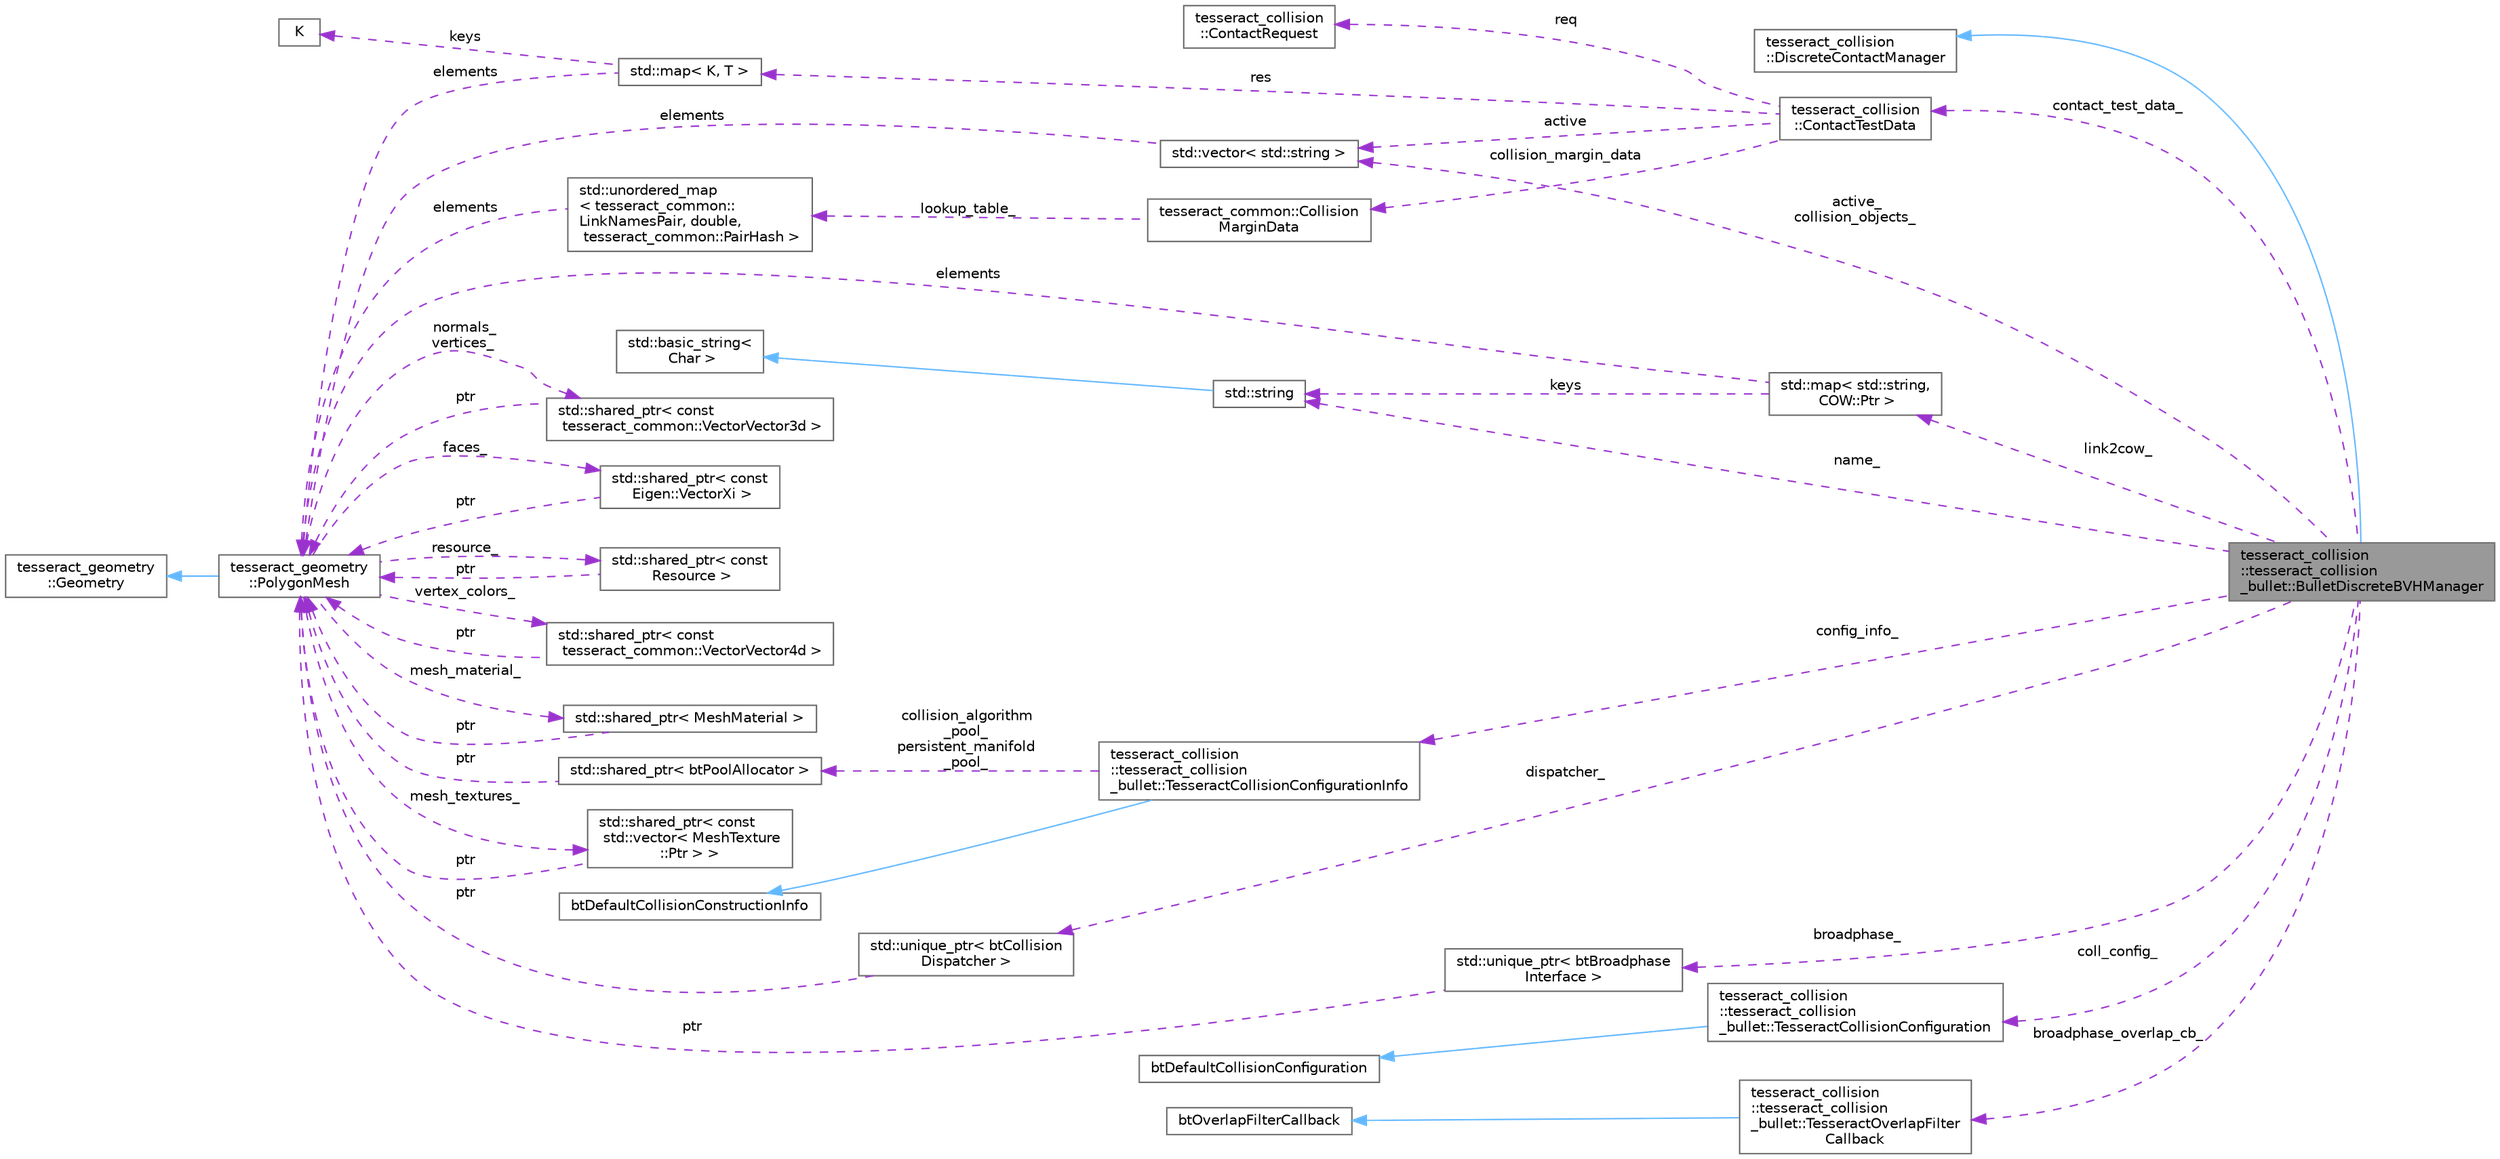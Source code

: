 digraph "tesseract_collision::tesseract_collision_bullet::BulletDiscreteBVHManager"
{
 // LATEX_PDF_SIZE
  bgcolor="transparent";
  edge [fontname=Helvetica,fontsize=10,labelfontname=Helvetica,labelfontsize=10];
  node [fontname=Helvetica,fontsize=10,shape=box,height=0.2,width=0.4];
  rankdir="LR";
  Node1 [label="tesseract_collision\l::tesseract_collision\l_bullet::BulletDiscreteBVHManager",height=0.2,width=0.4,color="gray40", fillcolor="grey60", style="filled", fontcolor="black",tooltip="A BVH implementation of a bullet manager."];
  Node2 -> Node1 [dir="back",color="steelblue1",style="solid"];
  Node2 [label="tesseract_collision\l::DiscreteContactManager",height=0.2,width=0.4,color="gray40", fillcolor="white", style="filled",URL="$dd/dbc/classtesseract__collision_1_1DiscreteContactManager.html",tooltip=" "];
  Node3 -> Node1 [dir="back",color="darkorchid3",style="dashed",label=" name_" ];
  Node3 [label="std::string",height=0.2,width=0.4,color="gray40", fillcolor="white", style="filled",tooltip=" "];
  Node4 -> Node3 [dir="back",color="steelblue1",style="solid"];
  Node4 [label="std::basic_string\<\l Char \>",height=0.2,width=0.4,color="gray40", fillcolor="white", style="filled",tooltip=" "];
  Node5 -> Node1 [dir="back",color="darkorchid3",style="dashed",label=" active_\ncollision_objects_" ];
  Node5 [label="std::vector\< std::string \>",height=0.2,width=0.4,color="gray40", fillcolor="white", style="filled",tooltip=" "];
  Node6 -> Node5 [dir="back",color="darkorchid3",style="dashed",label=" elements" ];
  Node6 [label="tesseract_geometry\l::PolygonMesh",height=0.2,width=0.4,color="gray40", fillcolor="white", style="filled",URL="$d8/dc9/classtesseract__geometry_1_1PolygonMesh.html",tooltip=" "];
  Node7 -> Node6 [dir="back",color="steelblue1",style="solid"];
  Node7 [label="tesseract_geometry\l::Geometry",height=0.2,width=0.4,color="gray40", fillcolor="white", style="filled",URL="$df/d1a/classtesseract__geometry_1_1Geometry.html",tooltip=" "];
  Node8 -> Node6 [dir="back",color="darkorchid3",style="dashed",label=" normals_\nvertices_" ];
  Node8 [label="std::shared_ptr\< const\l tesseract_common::VectorVector3d \>",height=0.2,width=0.4,color="gray40", fillcolor="white", style="filled",tooltip=" "];
  Node6 -> Node8 [dir="back",color="darkorchid3",style="dashed",label=" ptr" ];
  Node9 -> Node6 [dir="back",color="darkorchid3",style="dashed",label=" faces_" ];
  Node9 [label="std::shared_ptr\< const\l Eigen::VectorXi \>",height=0.2,width=0.4,color="gray40", fillcolor="white", style="filled",tooltip=" "];
  Node6 -> Node9 [dir="back",color="darkorchid3",style="dashed",label=" ptr" ];
  Node10 -> Node6 [dir="back",color="darkorchid3",style="dashed",label=" resource_" ];
  Node10 [label="std::shared_ptr\< const\l Resource \>",height=0.2,width=0.4,color="gray40", fillcolor="white", style="filled",tooltip=" "];
  Node6 -> Node10 [dir="back",color="darkorchid3",style="dashed",label=" ptr" ];
  Node11 -> Node6 [dir="back",color="darkorchid3",style="dashed",label=" vertex_colors_" ];
  Node11 [label="std::shared_ptr\< const\l tesseract_common::VectorVector4d \>",height=0.2,width=0.4,color="gray40", fillcolor="white", style="filled",tooltip=" "];
  Node6 -> Node11 [dir="back",color="darkorchid3",style="dashed",label=" ptr" ];
  Node12 -> Node6 [dir="back",color="darkorchid3",style="dashed",label=" mesh_material_" ];
  Node12 [label="std::shared_ptr\< MeshMaterial \>",height=0.2,width=0.4,color="gray40", fillcolor="white", style="filled",tooltip=" "];
  Node6 -> Node12 [dir="back",color="darkorchid3",style="dashed",label=" ptr" ];
  Node13 -> Node6 [dir="back",color="darkorchid3",style="dashed",label=" mesh_textures_" ];
  Node13 [label="std::shared_ptr\< const\l std::vector\< MeshTexture\l::Ptr \> \>",height=0.2,width=0.4,color="gray40", fillcolor="white", style="filled",tooltip=" "];
  Node6 -> Node13 [dir="back",color="darkorchid3",style="dashed",label=" ptr" ];
  Node14 -> Node1 [dir="back",color="darkorchid3",style="dashed",label=" dispatcher_" ];
  Node14 [label="std::unique_ptr\< btCollision\lDispatcher \>",height=0.2,width=0.4,color="gray40", fillcolor="white", style="filled",tooltip=" "];
  Node6 -> Node14 [dir="back",color="darkorchid3",style="dashed",label=" ptr" ];
  Node15 -> Node1 [dir="back",color="darkorchid3",style="dashed",label=" config_info_" ];
  Node15 [label="tesseract_collision\l::tesseract_collision\l_bullet::TesseractCollisionConfigurationInfo",height=0.2,width=0.4,color="gray40", fillcolor="white", style="filled",URL="$df/d22/structtesseract__collision_1_1tesseract__collision__bullet_1_1TesseractCollisionConfigurationInfo.html",tooltip=" "];
  Node16 -> Node15 [dir="back",color="steelblue1",style="solid"];
  Node16 [label="btDefaultCollisionConstructionInfo",height=0.2,width=0.4,color="gray40", fillcolor="white", style="filled",tooltip=" "];
  Node17 -> Node15 [dir="back",color="darkorchid3",style="dashed",label=" collision_algorithm\l_pool_\npersistent_manifold\l_pool_" ];
  Node17 [label="std::shared_ptr\< btPoolAllocator \>",height=0.2,width=0.4,color="gray40", fillcolor="white", style="filled",tooltip=" "];
  Node6 -> Node17 [dir="back",color="darkorchid3",style="dashed",label=" ptr" ];
  Node18 -> Node1 [dir="back",color="darkorchid3",style="dashed",label=" coll_config_" ];
  Node18 [label="tesseract_collision\l::tesseract_collision\l_bullet::TesseractCollisionConfiguration",height=0.2,width=0.4,color="gray40", fillcolor="white", style="filled",URL="$df/dfa/classtesseract__collision_1_1tesseract__collision__bullet_1_1TesseractCollisionConfiguration.html",tooltip="This is a modified configuration that included the modified Bullet algorithms."];
  Node19 -> Node18 [dir="back",color="steelblue1",style="solid"];
  Node19 [label="btDefaultCollisionConfiguration",height=0.2,width=0.4,color="gray40", fillcolor="white", style="filled",tooltip=" "];
  Node20 -> Node1 [dir="back",color="darkorchid3",style="dashed",label=" broadphase_" ];
  Node20 [label="std::unique_ptr\< btBroadphase\lInterface \>",height=0.2,width=0.4,color="gray40", fillcolor="white", style="filled",tooltip=" "];
  Node6 -> Node20 [dir="back",color="darkorchid3",style="dashed",label=" ptr" ];
  Node21 -> Node1 [dir="back",color="darkorchid3",style="dashed",label=" link2cow_" ];
  Node21 [label="std::map\< std::string,\l COW::Ptr \>",height=0.2,width=0.4,color="gray40", fillcolor="white", style="filled",tooltip=" "];
  Node3 -> Node21 [dir="back",color="darkorchid3",style="dashed",label=" keys" ];
  Node6 -> Node21 [dir="back",color="darkorchid3",style="dashed",label=" elements" ];
  Node22 -> Node1 [dir="back",color="darkorchid3",style="dashed",label=" contact_test_data_" ];
  Node22 [label="tesseract_collision\l::ContactTestData",height=0.2,width=0.4,color="gray40", fillcolor="white", style="filled",URL="$d6/dbe/structtesseract__collision_1_1ContactTestData.html",tooltip="This data is intended only to be used internal to the collision checkers as a container and should no..."];
  Node5 -> Node22 [dir="back",color="darkorchid3",style="dashed",label=" active" ];
  Node23 -> Node22 [dir="back",color="darkorchid3",style="dashed",label=" collision_margin_data" ];
  Node23 [label="tesseract_common::Collision\lMarginData",height=0.2,width=0.4,color="gray40", fillcolor="white", style="filled",URL="$d6/dc7/classtesseract__common_1_1CollisionMarginData.html",tooltip="Stores information about how the margins allowed between collision objects."];
  Node24 -> Node23 [dir="back",color="darkorchid3",style="dashed",label=" lookup_table_" ];
  Node24 [label="std::unordered_map\l\< tesseract_common::\lLinkNamesPair, double,\l tesseract_common::PairHash \>",height=0.2,width=0.4,color="gray40", fillcolor="white", style="filled",tooltip=" "];
  Node6 -> Node24 [dir="back",color="darkorchid3",style="dashed",label=" elements" ];
  Node25 -> Node22 [dir="back",color="darkorchid3",style="dashed",label=" req" ];
  Node25 [label="tesseract_collision\l::ContactRequest",height=0.2,width=0.4,color="gray40", fillcolor="white", style="filled",URL="$da/df6/structtesseract__collision_1_1ContactRequest.html",tooltip="The ContactRequest struct."];
  Node26 -> Node22 [dir="back",color="darkorchid3",style="dashed",label=" res" ];
  Node26 [label="std::map\< K, T \>",height=0.2,width=0.4,color="gray40", fillcolor="white", style="filled",tooltip=" "];
  Node27 -> Node26 [dir="back",color="darkorchid3",style="dashed",label=" keys" ];
  Node27 [label="K",height=0.2,width=0.4,color="gray40", fillcolor="white", style="filled",tooltip=" "];
  Node6 -> Node26 [dir="back",color="darkorchid3",style="dashed",label=" elements" ];
  Node28 -> Node1 [dir="back",color="darkorchid3",style="dashed",label=" broadphase_overlap_cb_" ];
  Node28 [label="tesseract_collision\l::tesseract_collision\l_bullet::TesseractOverlapFilter\lCallback",height=0.2,width=0.4,color="gray40", fillcolor="white", style="filled",URL="$d2/de5/classtesseract__collision_1_1tesseract__collision__bullet_1_1TesseractOverlapFilterCallback.html",tooltip="This class is used to filter broadphase."];
  Node29 -> Node28 [dir="back",color="steelblue1",style="solid"];
  Node29 [label="btOverlapFilterCallback",height=0.2,width=0.4,color="gray40", fillcolor="white", style="filled",tooltip=" "];
}
